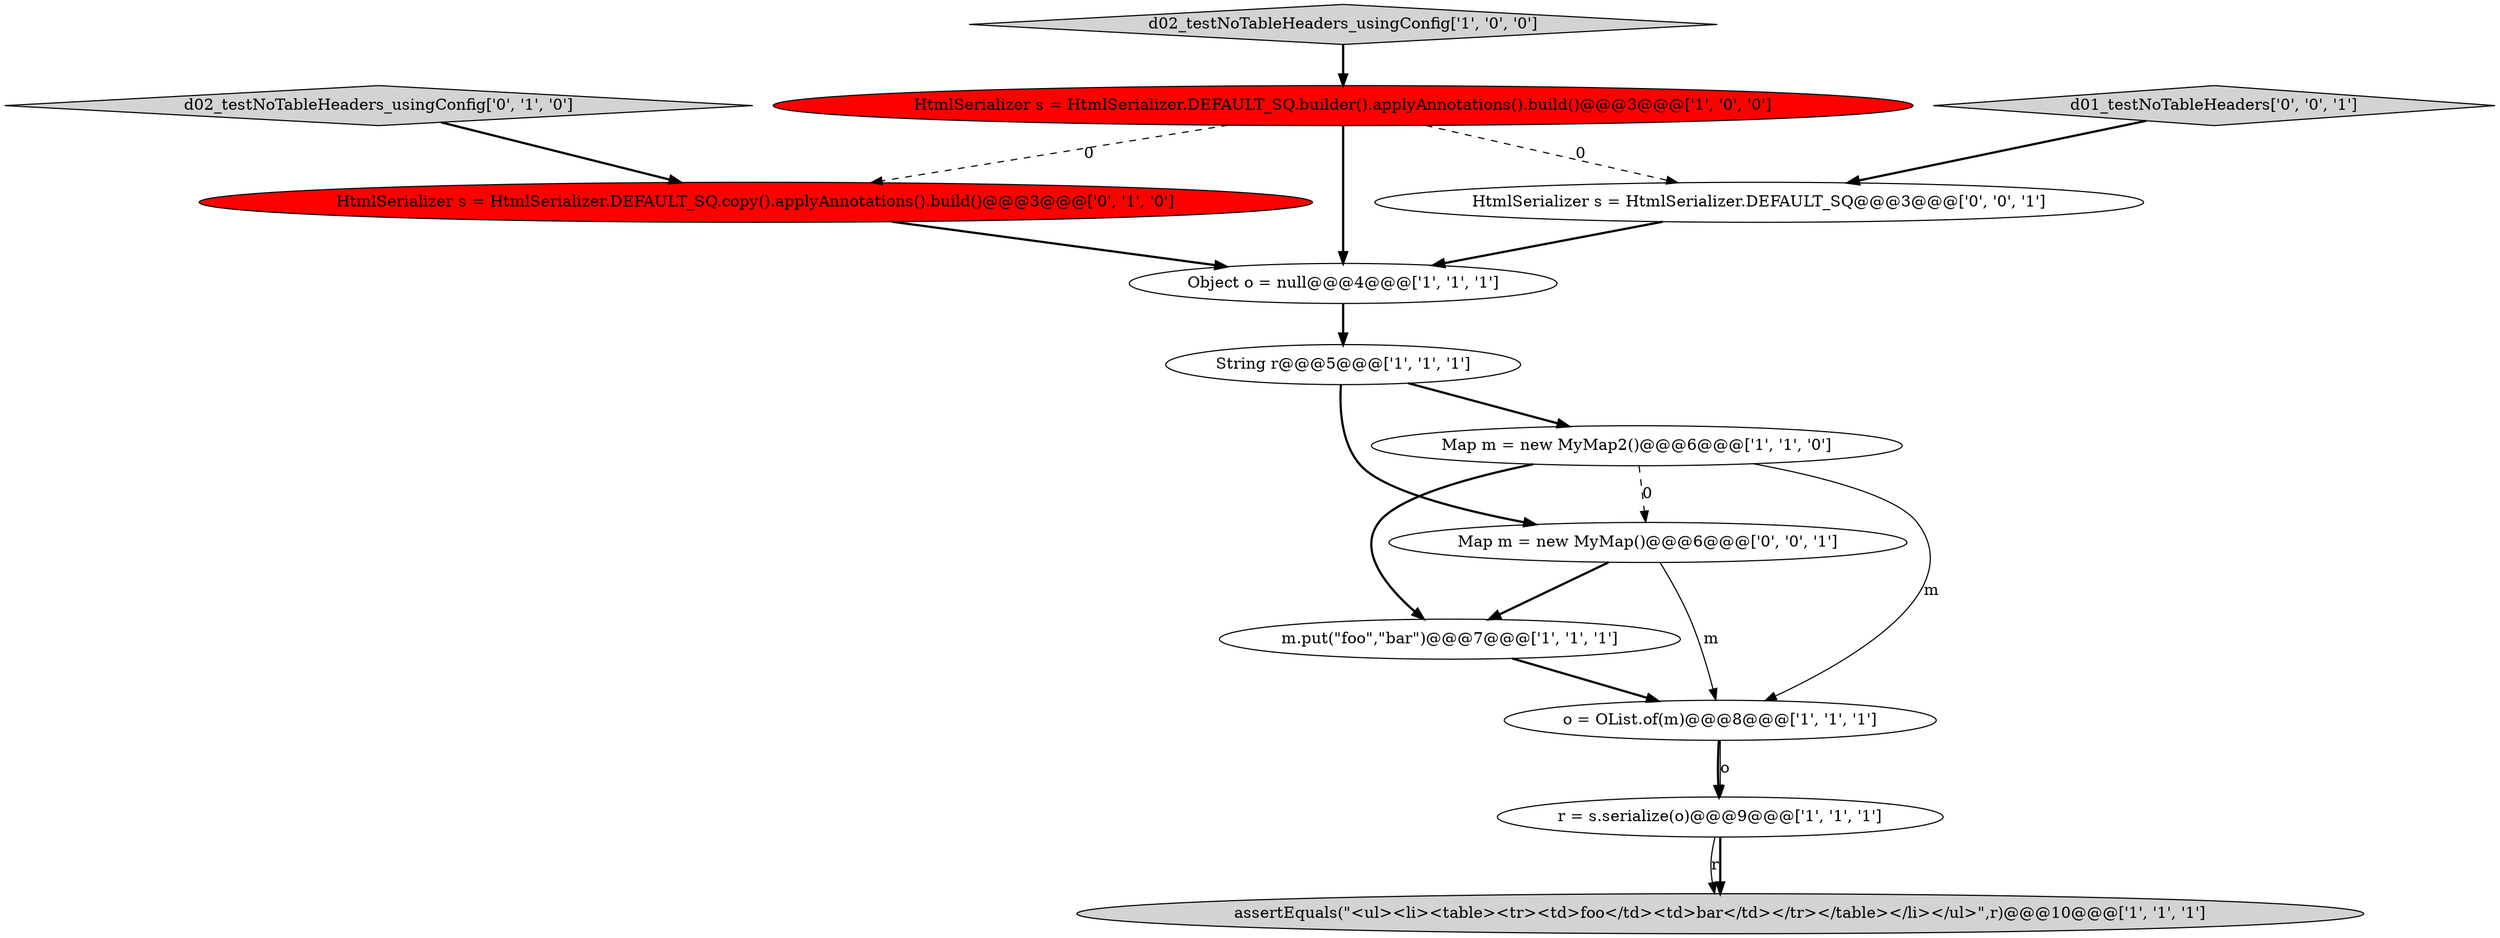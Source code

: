 digraph {
0 [style = filled, label = "String r@@@5@@@['1', '1', '1']", fillcolor = white, shape = ellipse image = "AAA0AAABBB1BBB"];
1 [style = filled, label = "m.put(\"foo\",\"bar\")@@@7@@@['1', '1', '1']", fillcolor = white, shape = ellipse image = "AAA0AAABBB1BBB"];
7 [style = filled, label = "HtmlSerializer s = HtmlSerializer.DEFAULT_SQ.builder().applyAnnotations().build()@@@3@@@['1', '0', '0']", fillcolor = red, shape = ellipse image = "AAA1AAABBB1BBB"];
6 [style = filled, label = "o = OList.of(m)@@@8@@@['1', '1', '1']", fillcolor = white, shape = ellipse image = "AAA0AAABBB1BBB"];
8 [style = filled, label = "Map m = new MyMap2()@@@6@@@['1', '1', '0']", fillcolor = white, shape = ellipse image = "AAA0AAABBB1BBB"];
10 [style = filled, label = "d02_testNoTableHeaders_usingConfig['0', '1', '0']", fillcolor = lightgray, shape = diamond image = "AAA0AAABBB2BBB"];
4 [style = filled, label = "d02_testNoTableHeaders_usingConfig['1', '0', '0']", fillcolor = lightgray, shape = diamond image = "AAA0AAABBB1BBB"];
9 [style = filled, label = "HtmlSerializer s = HtmlSerializer.DEFAULT_SQ.copy().applyAnnotations().build()@@@3@@@['0', '1', '0']", fillcolor = red, shape = ellipse image = "AAA1AAABBB2BBB"];
11 [style = filled, label = "Map m = new MyMap()@@@6@@@['0', '0', '1']", fillcolor = white, shape = ellipse image = "AAA0AAABBB3BBB"];
13 [style = filled, label = "d01_testNoTableHeaders['0', '0', '1']", fillcolor = lightgray, shape = diamond image = "AAA0AAABBB3BBB"];
2 [style = filled, label = "r = s.serialize(o)@@@9@@@['1', '1', '1']", fillcolor = white, shape = ellipse image = "AAA0AAABBB1BBB"];
5 [style = filled, label = "assertEquals(\"<ul><li><table><tr><td>foo</td><td>bar</td></tr></table></li></ul>\",r)@@@10@@@['1', '1', '1']", fillcolor = lightgray, shape = ellipse image = "AAA0AAABBB1BBB"];
12 [style = filled, label = "HtmlSerializer s = HtmlSerializer.DEFAULT_SQ@@@3@@@['0', '0', '1']", fillcolor = white, shape = ellipse image = "AAA0AAABBB3BBB"];
3 [style = filled, label = "Object o = null@@@4@@@['1', '1', '1']", fillcolor = white, shape = ellipse image = "AAA0AAABBB1BBB"];
11->1 [style = bold, label=""];
11->6 [style = solid, label="m"];
0->11 [style = bold, label=""];
2->5 [style = solid, label="r"];
4->7 [style = bold, label=""];
7->3 [style = bold, label=""];
3->0 [style = bold, label=""];
6->2 [style = bold, label=""];
8->1 [style = bold, label=""];
1->6 [style = bold, label=""];
13->12 [style = bold, label=""];
6->2 [style = solid, label="o"];
7->9 [style = dashed, label="0"];
8->6 [style = solid, label="m"];
0->8 [style = bold, label=""];
7->12 [style = dashed, label="0"];
9->3 [style = bold, label=""];
10->9 [style = bold, label=""];
12->3 [style = bold, label=""];
8->11 [style = dashed, label="0"];
2->5 [style = bold, label=""];
}
